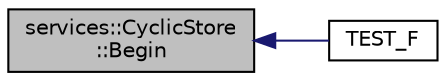 digraph "services::CyclicStore::Begin"
{
 // INTERACTIVE_SVG=YES
  edge [fontname="Helvetica",fontsize="10",labelfontname="Helvetica",labelfontsize="10"];
  node [fontname="Helvetica",fontsize="10",shape=record];
  rankdir="LR";
  Node155 [label="services::CyclicStore\l::Begin",height=0.2,width=0.4,color="black", fillcolor="grey75", style="filled", fontcolor="black"];
  Node155 -> Node156 [dir="back",color="midnightblue",fontsize="10",style="solid",fontname="Helvetica"];
  Node156 [label="TEST_F",height=0.2,width=0.4,color="black", fillcolor="white", style="filled",URL="$d5/d3d/_test_cyclic_store_8cpp.html#aad2e14f985d1f0bbc7a21bcda11d8f42"];
}
